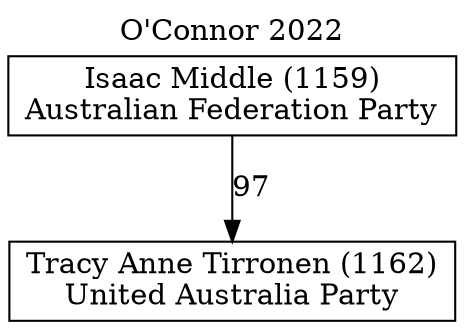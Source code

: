 // House preference flow
digraph "Tracy Anne Tirronen (1162)_O'Connor_2022" {
	graph [label="O'Connor 2022" labelloc=t mclimit=10]
	node [shape=box]
	"Tracy Anne Tirronen (1162)" [label="Tracy Anne Tirronen (1162)
United Australia Party"]
	"Isaac Middle (1159)" [label="Isaac Middle (1159)
Australian Federation Party"]
	"Isaac Middle (1159)" -> "Tracy Anne Tirronen (1162)" [label=97]
}
